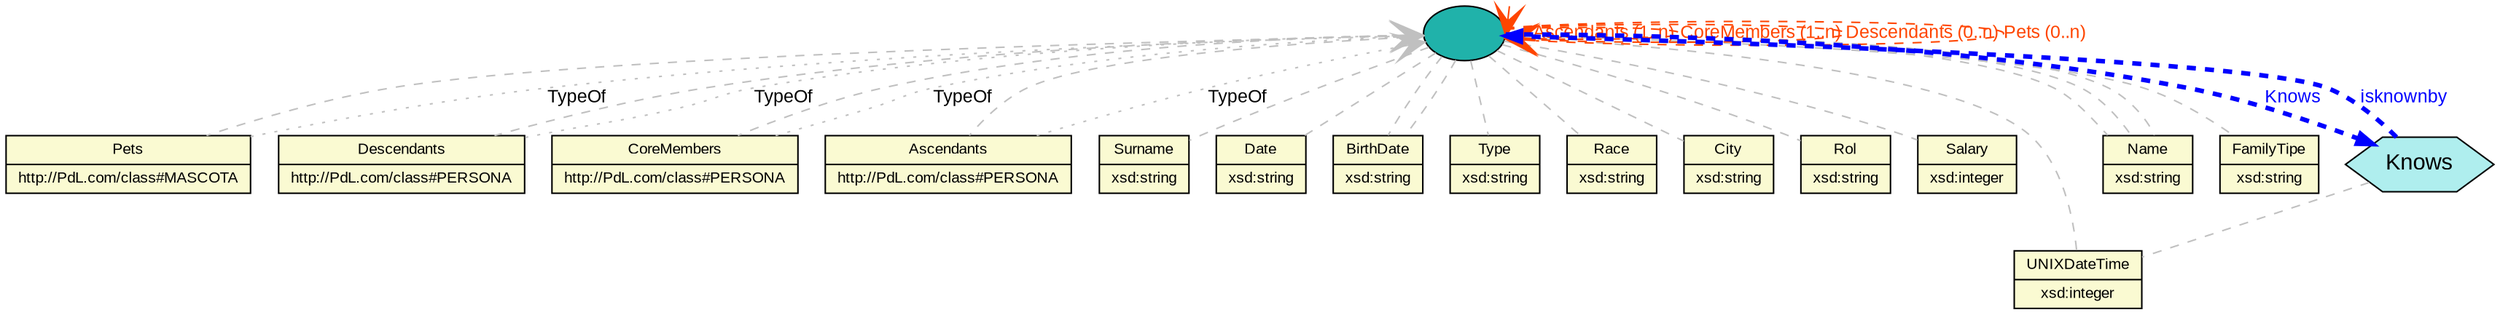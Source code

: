 graph domain{
	//Defecto
	node [fontname="Arial"];
	edge [fontname="Arial",fontsize=12];

	//PROPERTIES
	node[fontsize="10", fillcolor="lightgoldenrodyellow", style="filled", shape="record", ]

	
	property_Surname [label="{Surname|xsd:string}"];
	property_Pets [label="{Pets|http://PdL.com/class#MASCOTA}"];
	property_Date [label="{Date|xsd:string}"];
	property_BirthDate [label="{BirthDate|xsd:string}"];
	property_Type [label="{Type|xsd:string}"];
	property_Descendants [label="{Descendants|http://PdL.com/class#PERSONA}"];
	property_Race [label="{Race|xsd:string}"];
	property_City [label="{City|xsd:string}"];
	property_Rol [label="{Rol|xsd:string}"];
	property_Salary [label="{Salary|xsd:integer}"];
	property_UNIXDateTime [label="{UNIXDateTime|xsd:integer}"];
	property_CoreMembers [label="{CoreMembers|http://PdL.com/class#PERSONA}"];
	property_Name [label="{Name|xsd:string}"];
	property_Ascendants [label="{Ascendants|http://PdL.com/class#PERSONA}"];
	property_Name [label="{Name|xsd:string}"];
	property_FamilyTipe [label="{FamilyTipe|xsd:string}"];

	//CLASES
	node[fontsize="20", fillcolor="lightseagreen", style="filled", shape="ellipse", ]

	
	class_ [label=""];
	class_ [label=""];
	class_ [label=""];

	//RELACIONES
	node[fontsize="15", fillcolor="paleturquoise", style="filled", shape="hexagon", ]

	relationship_Knows [label=Knows];

	//CLASE -- PROPIEDAD
	edge[len="3", style="dashed", color="grey", ]

	class_ -- property_Name;
	class_ -- property_Surname;
	class_ -- property_Rol;
	class_ -- property_BirthDate;
	class_ -- property_Salary;
	class_ -- property_Ascendants;
	class_ -- property_Type;
	class_ -- property_Name;
	class_ -- property_Race;
	class_ -- property_BirthDate;
	class_ -- property_UNIXDateTime;
	class_ -- property_Date;
	class_ -- property_City;
	class_ -- property_FamilyTipe;
	class_ -- property_Name;
	class_ -- property_CoreMembers;
	class_ -- property_Descendants;
	class_ -- property_Pets;

	//RELACION -- PROPIEDAD
	relationship_Knows -- property_UNIXDateTime;

	// uso indirecto de definiciÃ³n de tipos
	property_Pets -- class_ [arrowsize="2", style="dotted", arrowhead="vee", dir="forward", label="TypeOf"];
	property_Descendants -- class_ [arrowsize="2", style="dotted", arrowhead="vee", dir="forward", label="TypeOf"];
	property_CoreMembers -- class_ [arrowsize="2", style="dotted", arrowhead="vee", dir="forward", label="TypeOf"];
	property_Ascendants -- class_ [arrowsize="2", style="dotted", arrowhead="vee", dir="forward", label="TypeOf"];

	// asociaciones a travÃ©s de atributos marcadas de forma directa
	class_ -- class_ [label="Ascendants (1..n) "fontcolor="orangered", color="orangered", style="dashed", arrowhead="vee",dir="forward",arrowsize="2"];
	class_ -- class_ [label="CoreMembers (1..n) "fontcolor="orangered", color="orangered", style="dashed", arrowhead="vee",dir="forward",arrowsize="2"];
	class_ -- class_ [label="Descendants (0..n) "fontcolor="orangered", color="orangered", style="dashed", arrowhead="vee",dir="forward",arrowsize="2"];
	class_ -- class_ [label="Pets (0..n) "fontcolor="orangered", color="orangered", style="dashed", arrowhead="vee",dir="forward",arrowsize="2"];

	// herencias

	// enlaces de relaciones
	edge[len="2",penwidth="3",color="blue"]
	class_ -- relationship_Knows [label="Knows",fontcolor="blue",dir="forward",arrowhead="normal"];
	relationship_Knows -- class_ [label="isknownby",fontcolor="blue",dir="forward",arrowhead="normal"];

}

